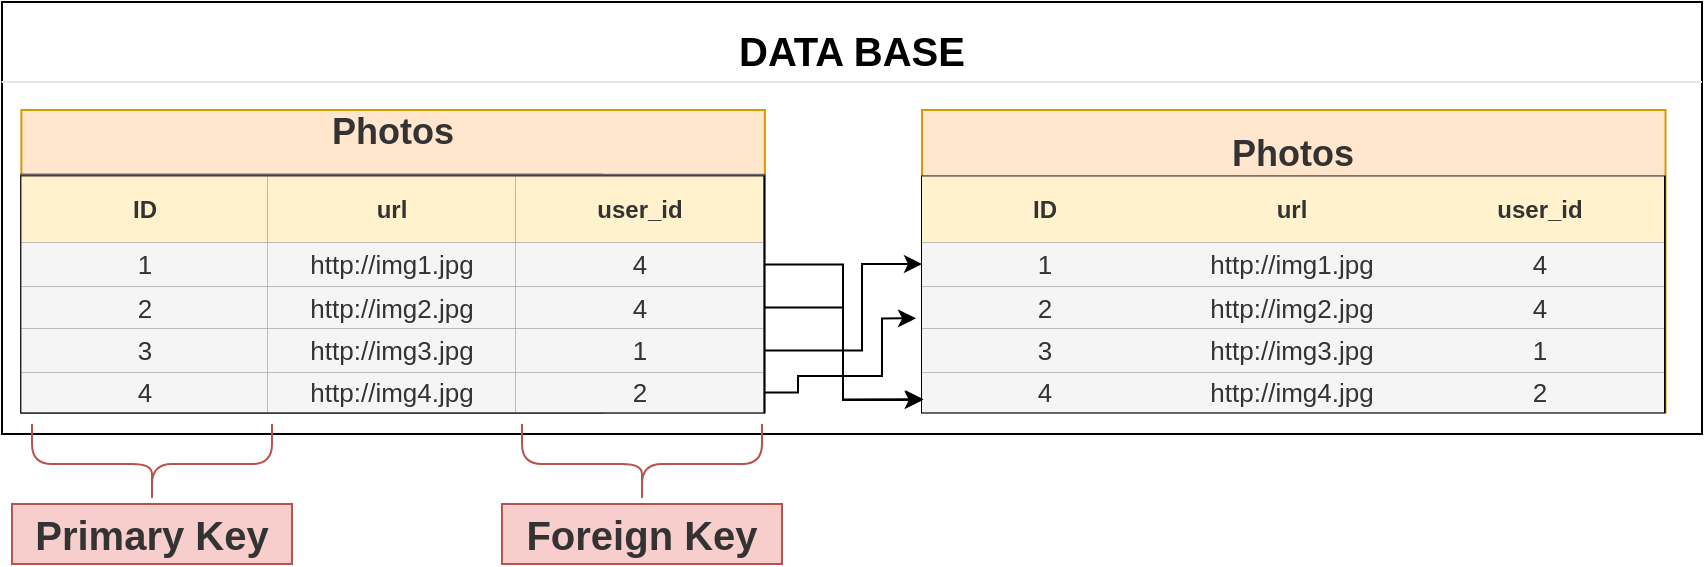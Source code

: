 <mxfile>
    <diagram id="JM0SVlIy92VFg0qSK91R" name="Page-1">
        <mxGraphModel dx="273" dy="327" grid="0" gridSize="10" guides="1" tooltips="1" connect="1" arrows="1" fold="1" page="1" pageScale="1" pageWidth="850" pageHeight="1100" math="0" shadow="0">
            <root>
                <mxCell id="0"/>
                <mxCell id="1" parent="0"/>
                <mxCell id="99" value="" style="group" parent="1" vertex="1" connectable="0">
                    <mxGeometry x="420" y="119" width="850" height="216" as="geometry"/>
                </mxCell>
                <mxCell id="100" value="" style="rounded=0;whiteSpace=wrap;html=1;" parent="99" vertex="1">
                    <mxGeometry width="850" height="216" as="geometry"/>
                </mxCell>
                <mxCell id="102" value="DATA BASE" style="text;html=1;strokeColor=none;fillColor=none;align=center;verticalAlign=middle;whiteSpace=wrap;rounded=0;labelBackgroundColor=none;labelBorderColor=none;fontSize=20;fontStyle=1" parent="99" vertex="1">
                    <mxGeometry x="357.232" y="12.96" width="135.539" height="21.6" as="geometry"/>
                </mxCell>
                <mxCell id="103" value="" style="rounded=0;whiteSpace=wrap;html=1;labelBackgroundColor=none;fontSize=16;align=center;fillColor=#ffe6cc;strokeColor=#d79b00;" parent="99" vertex="1">
                    <mxGeometry x="9.681" y="54" width="371.765" height="151.2" as="geometry"/>
                </mxCell>
                <mxCell id="104" value="" style="rounded=0;whiteSpace=wrap;html=1;labelBackgroundColor=none;fontSize=16;align=center;" parent="99" vertex="1">
                    <mxGeometry x="9.681" y="86.4" width="290.441" height="118.8" as="geometry"/>
                </mxCell>
                <mxCell id="105" value="Photos" style="text;html=1;strokeColor=none;fillColor=none;align=center;verticalAlign=middle;whiteSpace=wrap;rounded=0;labelBackgroundColor=none;fontSize=18;fontColor=#333333;fontStyle=1" parent="99" vertex="1">
                    <mxGeometry x="156.835" y="54" width="77.451" height="21.6" as="geometry"/>
                </mxCell>
                <mxCell id="106" value="" style="rounded=0;whiteSpace=wrap;html=1;labelBackgroundColor=none;fontSize=16;fontColor=#333333;strokeColor=#666666;align=center;fillColor=#f5f5f5;" parent="99" vertex="1">
                    <mxGeometry x="9.681" y="86.4" width="371.765" height="118.8" as="geometry"/>
                </mxCell>
                <mxCell id="63" value="" style="shape=table;startSize=0;container=1;collapsible=0;childLayout=tableLayout;" parent="99" vertex="1">
                    <mxGeometry x="9.68" y="87.2" width="371.32" height="118" as="geometry"/>
                </mxCell>
                <mxCell id="64" value="" style="shape=partialRectangle;collapsible=0;dropTarget=0;pointerEvents=0;fillColor=none;top=0;left=0;bottom=0;right=0;points=[[0,0.5],[1,0.5]];portConstraint=eastwest;" parent="63" vertex="1">
                    <mxGeometry width="371.32" height="33" as="geometry"/>
                </mxCell>
                <mxCell id="65" value="ID" style="shape=partialRectangle;html=1;whiteSpace=wrap;connectable=0;overflow=hidden;fillColor=#fff2cc;top=0;left=0;bottom=0;right=0;strokeColor=#d6b656;fontColor=#333333;fontStyle=1" parent="64" vertex="1">
                    <mxGeometry width="123" height="33" as="geometry"/>
                </mxCell>
                <mxCell id="66" value="url" style="shape=partialRectangle;html=1;whiteSpace=wrap;connectable=0;overflow=hidden;fillColor=#fff2cc;top=0;left=0;bottom=0;right=0;strokeColor=#d6b656;fontColor=#333333;fontStyle=1" parent="64" vertex="1">
                    <mxGeometry x="123" width="124" height="33" as="geometry"/>
                </mxCell>
                <mxCell id="67" value="user_id" style="shape=partialRectangle;html=1;whiteSpace=wrap;connectable=0;overflow=hidden;fillColor=#fff2cc;top=0;left=0;bottom=0;right=0;strokeColor=#d6b656;fontColor=#333333;fontStyle=1" parent="64" vertex="1">
                    <mxGeometry x="247" width="124" height="33" as="geometry"/>
                </mxCell>
                <mxCell id="68" value="" style="shape=partialRectangle;collapsible=0;dropTarget=0;pointerEvents=0;fillColor=none;top=0;left=0;bottom=0;right=0;points=[[0,0.5],[1,0.5]];portConstraint=eastwest;fontSize=13;" parent="63" vertex="1">
                    <mxGeometry y="33" width="371.32" height="22" as="geometry"/>
                </mxCell>
                <mxCell id="69" value="1" style="shape=partialRectangle;html=1;whiteSpace=wrap;connectable=0;overflow=hidden;fillColor=#f5f5f5;top=0;left=0;bottom=0;right=0;fontColor=#333333;strokeColor=#666666;fontSize=13;" parent="68" vertex="1">
                    <mxGeometry width="123" height="22" as="geometry"/>
                </mxCell>
                <mxCell id="70" value="http://img1.jpg" style="shape=partialRectangle;html=1;whiteSpace=wrap;connectable=0;overflow=hidden;fillColor=#f5f5f5;top=0;left=0;bottom=0;right=0;fontColor=#333333;strokeColor=#666666;fontSize=13;" parent="68" vertex="1">
                    <mxGeometry x="123" width="124" height="22" as="geometry"/>
                </mxCell>
                <mxCell id="71" value="4" style="shape=partialRectangle;html=1;whiteSpace=wrap;connectable=0;overflow=hidden;fillColor=#f5f5f5;top=0;left=0;bottom=0;right=0;fontColor=#333333;strokeColor=#666666;fontSize=13;" parent="68" vertex="1">
                    <mxGeometry x="247" width="124" height="22" as="geometry"/>
                </mxCell>
                <mxCell id="72" value="" style="shape=partialRectangle;collapsible=0;dropTarget=0;pointerEvents=0;fillColor=none;top=0;left=0;bottom=0;right=0;points=[[0,0.5],[1,0.5]];portConstraint=eastwest;fontSize=13;" parent="63" vertex="1">
                    <mxGeometry y="55" width="371.32" height="21" as="geometry"/>
                </mxCell>
                <mxCell id="73" value="2" style="shape=partialRectangle;html=1;whiteSpace=wrap;connectable=0;overflow=hidden;fillColor=#f5f5f5;top=0;left=0;bottom=0;right=0;fontColor=#333333;strokeColor=#666666;fontSize=13;" parent="72" vertex="1">
                    <mxGeometry width="123" height="21" as="geometry"/>
                </mxCell>
                <mxCell id="74" value="http://img2.jpg" style="shape=partialRectangle;html=1;whiteSpace=wrap;connectable=0;overflow=hidden;fillColor=#f5f5f5;top=0;left=0;bottom=0;right=0;fontColor=#333333;strokeColor=#666666;fontSize=13;" parent="72" vertex="1">
                    <mxGeometry x="123" width="124" height="21" as="geometry"/>
                </mxCell>
                <mxCell id="75" value="4" style="shape=partialRectangle;html=1;whiteSpace=wrap;connectable=0;overflow=hidden;fillColor=#f5f5f5;top=0;left=0;bottom=0;right=0;fontColor=#333333;strokeColor=#666666;fontSize=13;" parent="72" vertex="1">
                    <mxGeometry x="247" width="124" height="21" as="geometry"/>
                </mxCell>
                <mxCell id="76" value="" style="shape=partialRectangle;collapsible=0;dropTarget=0;pointerEvents=0;fillColor=none;top=0;left=0;bottom=0;right=0;points=[[0,0.5],[1,0.5]];portConstraint=eastwest;fontSize=13;" parent="63" vertex="1">
                    <mxGeometry y="76" width="371.32" height="22" as="geometry"/>
                </mxCell>
                <mxCell id="77" value="3" style="shape=partialRectangle;html=1;whiteSpace=wrap;connectable=0;overflow=hidden;fillColor=#f5f5f5;top=0;left=0;bottom=0;right=0;fontColor=#333333;strokeColor=#666666;fontSize=13;" parent="76" vertex="1">
                    <mxGeometry width="123" height="22" as="geometry"/>
                </mxCell>
                <mxCell id="78" value="&lt;span style=&quot;font-size: 13px;&quot;&gt;http://img3.jpg&lt;/span&gt;" style="shape=partialRectangle;html=1;whiteSpace=wrap;connectable=0;overflow=hidden;fillColor=#f5f5f5;top=0;left=0;bottom=0;right=0;fontColor=#333333;strokeColor=#666666;fontSize=13;" parent="76" vertex="1">
                    <mxGeometry x="123" width="124" height="22" as="geometry"/>
                </mxCell>
                <mxCell id="79" value="1" style="shape=partialRectangle;html=1;whiteSpace=wrap;connectable=0;overflow=hidden;fillColor=#f5f5f5;top=0;left=0;bottom=0;right=0;fontColor=#333333;strokeColor=#666666;fontSize=13;" parent="76" vertex="1">
                    <mxGeometry x="247" width="124" height="22" as="geometry"/>
                </mxCell>
                <mxCell id="80" value="" style="shape=partialRectangle;collapsible=0;dropTarget=0;pointerEvents=0;fillColor=none;top=0;left=0;bottom=0;right=0;points=[[0,0.5],[1,0.5]];portConstraint=eastwest;fontSize=13;" parent="63" vertex="1">
                    <mxGeometry y="98" width="371.32" height="20" as="geometry"/>
                </mxCell>
                <mxCell id="81" value="4" style="shape=partialRectangle;html=1;whiteSpace=wrap;connectable=0;overflow=hidden;fillColor=#f5f5f5;top=0;left=0;bottom=0;right=0;fontColor=#333333;strokeColor=#666666;fontSize=13;" parent="80" vertex="1">
                    <mxGeometry width="123" height="20" as="geometry"/>
                </mxCell>
                <mxCell id="82" value="&lt;span style=&quot;font-size: 13px;&quot;&gt;http://img4.jpg&lt;/span&gt;" style="shape=partialRectangle;html=1;whiteSpace=wrap;connectable=0;overflow=hidden;fillColor=#f5f5f5;top=0;left=0;bottom=0;right=0;fontColor=#333333;strokeColor=#666666;fontSize=13;" parent="80" vertex="1">
                    <mxGeometry x="123" width="124" height="20" as="geometry"/>
                </mxCell>
                <mxCell id="83" value="2" style="shape=partialRectangle;html=1;whiteSpace=wrap;connectable=0;overflow=hidden;fillColor=#f5f5f5;top=0;left=0;bottom=0;right=0;fontColor=#333333;strokeColor=#666666;fontSize=13;" parent="80" vertex="1">
                    <mxGeometry x="247" width="124" height="20" as="geometry"/>
                </mxCell>
                <mxCell id="101" value="" style="endArrow=none;html=1;rounded=0;strokeColor=#E6E6E6;" parent="99" edge="1">
                    <mxGeometry width="50" height="50" relative="1" as="geometry">
                        <mxPoint x="-0.22" y="40" as="sourcePoint"/>
                        <mxPoint x="850" y="40" as="targetPoint"/>
                    </mxGeometry>
                </mxCell>
                <mxCell id="119" value="" style="rounded=0;whiteSpace=wrap;html=1;labelBackgroundColor=none;fontSize=16;align=center;fillColor=#ffe6cc;strokeColor=#d79b00;" parent="99" vertex="1">
                    <mxGeometry x="460.001" y="54" width="371.765" height="151.2" as="geometry"/>
                </mxCell>
                <mxCell id="120" value="" style="shape=table;startSize=0;container=1;collapsible=0;childLayout=tableLayout;" parent="99" vertex="1">
                    <mxGeometry x="460" y="87.2" width="371.32" height="118" as="geometry"/>
                </mxCell>
                <mxCell id="121" value="" style="shape=partialRectangle;collapsible=0;dropTarget=0;pointerEvents=0;fillColor=none;top=0;left=0;bottom=0;right=0;points=[[0,0.5],[1,0.5]];portConstraint=eastwest;" parent="120" vertex="1">
                    <mxGeometry width="371.32" height="33" as="geometry"/>
                </mxCell>
                <mxCell id="122" value="ID" style="shape=partialRectangle;html=1;whiteSpace=wrap;connectable=0;overflow=hidden;fillColor=#fff2cc;top=0;left=0;bottom=0;right=0;strokeColor=#d6b656;fontColor=#333333;fontStyle=1" parent="121" vertex="1">
                    <mxGeometry width="123" height="33" as="geometry"/>
                </mxCell>
                <mxCell id="123" value="url" style="shape=partialRectangle;html=1;whiteSpace=wrap;connectable=0;overflow=hidden;fillColor=#fff2cc;top=0;left=0;bottom=0;right=0;strokeColor=#d6b656;fontColor=#333333;fontStyle=1" parent="121" vertex="1">
                    <mxGeometry x="123" width="124" height="33" as="geometry"/>
                </mxCell>
                <mxCell id="124" value="user_id" style="shape=partialRectangle;html=1;whiteSpace=wrap;connectable=0;overflow=hidden;fillColor=#fff2cc;top=0;left=0;bottom=0;right=0;strokeColor=#d6b656;fontColor=#333333;fontStyle=1" parent="121" vertex="1">
                    <mxGeometry x="247" width="124" height="33" as="geometry"/>
                </mxCell>
                <mxCell id="125" value="" style="shape=partialRectangle;collapsible=0;dropTarget=0;pointerEvents=0;fillColor=none;top=0;left=0;bottom=0;right=0;points=[[0,0.5],[1,0.5]];portConstraint=eastwest;fontSize=13;" parent="120" vertex="1">
                    <mxGeometry y="33" width="371.32" height="22" as="geometry"/>
                </mxCell>
                <mxCell id="126" value="1" style="shape=partialRectangle;html=1;whiteSpace=wrap;connectable=0;overflow=hidden;fillColor=#f5f5f5;top=0;left=0;bottom=0;right=0;fontColor=#333333;strokeColor=#666666;fontSize=13;" parent="125" vertex="1">
                    <mxGeometry width="123" height="22" as="geometry"/>
                </mxCell>
                <mxCell id="127" value="http://img1.jpg" style="shape=partialRectangle;html=1;whiteSpace=wrap;connectable=0;overflow=hidden;fillColor=#f5f5f5;top=0;left=0;bottom=0;right=0;fontColor=#333333;strokeColor=#666666;fontSize=13;" parent="125" vertex="1">
                    <mxGeometry x="123" width="124" height="22" as="geometry"/>
                </mxCell>
                <mxCell id="128" value="4" style="shape=partialRectangle;html=1;whiteSpace=wrap;connectable=0;overflow=hidden;fillColor=#f5f5f5;top=0;left=0;bottom=0;right=0;fontColor=#333333;strokeColor=#666666;fontSize=13;" parent="125" vertex="1">
                    <mxGeometry x="247" width="124" height="22" as="geometry"/>
                </mxCell>
                <mxCell id="129" value="" style="shape=partialRectangle;collapsible=0;dropTarget=0;pointerEvents=0;fillColor=none;top=0;left=0;bottom=0;right=0;points=[[0,0.5],[1,0.5]];portConstraint=eastwest;fontSize=13;" parent="120" vertex="1">
                    <mxGeometry y="55" width="371.32" height="21" as="geometry"/>
                </mxCell>
                <mxCell id="130" value="2" style="shape=partialRectangle;html=1;whiteSpace=wrap;connectable=0;overflow=hidden;fillColor=#f5f5f5;top=0;left=0;bottom=0;right=0;fontColor=#333333;strokeColor=#666666;fontSize=13;" parent="129" vertex="1">
                    <mxGeometry width="123" height="21" as="geometry"/>
                </mxCell>
                <mxCell id="131" value="http://img2.jpg" style="shape=partialRectangle;html=1;whiteSpace=wrap;connectable=0;overflow=hidden;fillColor=#f5f5f5;top=0;left=0;bottom=0;right=0;fontColor=#333333;strokeColor=#666666;fontSize=13;" parent="129" vertex="1">
                    <mxGeometry x="123" width="124" height="21" as="geometry"/>
                </mxCell>
                <mxCell id="132" value="4" style="shape=partialRectangle;html=1;whiteSpace=wrap;connectable=0;overflow=hidden;fillColor=#f5f5f5;top=0;left=0;bottom=0;right=0;fontColor=#333333;strokeColor=#666666;fontSize=13;" parent="129" vertex="1">
                    <mxGeometry x="247" width="124" height="21" as="geometry"/>
                </mxCell>
                <mxCell id="133" value="" style="shape=partialRectangle;collapsible=0;dropTarget=0;pointerEvents=0;fillColor=none;top=0;left=0;bottom=0;right=0;points=[[0,0.5],[1,0.5]];portConstraint=eastwest;fontSize=13;" parent="120" vertex="1">
                    <mxGeometry y="76" width="371.32" height="22" as="geometry"/>
                </mxCell>
                <mxCell id="134" value="3" style="shape=partialRectangle;html=1;whiteSpace=wrap;connectable=0;overflow=hidden;fillColor=#f5f5f5;top=0;left=0;bottom=0;right=0;fontColor=#333333;strokeColor=#666666;fontSize=13;" parent="133" vertex="1">
                    <mxGeometry width="123" height="22" as="geometry"/>
                </mxCell>
                <mxCell id="135" value="&lt;span style=&quot;font-size: 13px;&quot;&gt;http://img3.jpg&lt;/span&gt;" style="shape=partialRectangle;html=1;whiteSpace=wrap;connectable=0;overflow=hidden;fillColor=#f5f5f5;top=0;left=0;bottom=0;right=0;fontColor=#333333;strokeColor=#666666;fontSize=13;" parent="133" vertex="1">
                    <mxGeometry x="123" width="124" height="22" as="geometry"/>
                </mxCell>
                <mxCell id="136" value="1" style="shape=partialRectangle;html=1;whiteSpace=wrap;connectable=0;overflow=hidden;fillColor=#f5f5f5;top=0;left=0;bottom=0;right=0;fontColor=#333333;strokeColor=#666666;fontSize=13;" parent="133" vertex="1">
                    <mxGeometry x="247" width="124" height="22" as="geometry"/>
                </mxCell>
                <mxCell id="137" value="" style="shape=partialRectangle;collapsible=0;dropTarget=0;pointerEvents=0;fillColor=none;top=0;left=0;bottom=0;right=0;points=[[0,0.5],[1,0.5]];portConstraint=eastwest;fontSize=13;" parent="120" vertex="1">
                    <mxGeometry y="98" width="371.32" height="20" as="geometry"/>
                </mxCell>
                <mxCell id="138" value="4" style="shape=partialRectangle;html=1;whiteSpace=wrap;connectable=0;overflow=hidden;fillColor=#f5f5f5;top=0;left=0;bottom=0;right=0;fontColor=#333333;strokeColor=#666666;fontSize=13;" parent="137" vertex="1">
                    <mxGeometry width="123" height="20" as="geometry"/>
                </mxCell>
                <mxCell id="139" value="&lt;span style=&quot;font-size: 13px;&quot;&gt;http://img4.jpg&lt;/span&gt;" style="shape=partialRectangle;html=1;whiteSpace=wrap;connectable=0;overflow=hidden;fillColor=#f5f5f5;top=0;left=0;bottom=0;right=0;fontColor=#333333;strokeColor=#666666;fontSize=13;" parent="137" vertex="1">
                    <mxGeometry x="123" width="124" height="20" as="geometry"/>
                </mxCell>
                <mxCell id="140" value="2" style="shape=partialRectangle;html=1;whiteSpace=wrap;connectable=0;overflow=hidden;fillColor=#f5f5f5;top=0;left=0;bottom=0;right=0;fontColor=#333333;strokeColor=#666666;fontSize=13;" parent="137" vertex="1">
                    <mxGeometry x="247" width="124" height="20" as="geometry"/>
                </mxCell>
                <mxCell id="192" value="Photos" style="text;html=1;strokeColor=none;fillColor=none;align=center;verticalAlign=middle;whiteSpace=wrap;rounded=0;labelBackgroundColor=none;fontSize=18;fontColor=#333333;fontStyle=1" parent="99" vertex="1">
                    <mxGeometry x="606.935" y="64.8" width="77.451" height="21.6" as="geometry"/>
                </mxCell>
                <mxCell id="193" style="edgeStyle=orthogonalEdgeStyle;rounded=0;orthogonalLoop=1;jettySize=auto;html=1;exitX=1;exitY=0.5;exitDx=0;exitDy=0;fontSize=20;fontColor=#333333;entryX=0.001;entryY=0.69;entryDx=0;entryDy=0;entryPerimeter=0;" parent="99" source="68" target="137" edge="1">
                    <mxGeometry relative="1" as="geometry"/>
                </mxCell>
                <mxCell id="195" style="edgeStyle=orthogonalEdgeStyle;rounded=0;orthogonalLoop=1;jettySize=auto;html=1;entryX=0.002;entryY=0.673;entryDx=0;entryDy=0;entryPerimeter=0;fontSize=20;fontColor=#333333;" parent="99" source="72" target="137" edge="1">
                    <mxGeometry relative="1" as="geometry"/>
                </mxCell>
                <mxCell id="196" style="edgeStyle=orthogonalEdgeStyle;rounded=0;orthogonalLoop=1;jettySize=auto;html=1;fontSize=20;fontColor=#333333;" parent="99" source="76" target="125" edge="1">
                    <mxGeometry relative="1" as="geometry">
                        <Array as="points">
                            <mxPoint x="430" y="174"/>
                            <mxPoint x="430" y="131"/>
                        </Array>
                    </mxGeometry>
                </mxCell>
                <mxCell id="197" style="edgeStyle=orthogonalEdgeStyle;rounded=0;orthogonalLoop=1;jettySize=auto;html=1;fontSize=20;fontColor=#333333;entryX=-0.008;entryY=0.76;entryDx=0;entryDy=0;entryPerimeter=0;exitX=1;exitY=0.5;exitDx=0;exitDy=0;" parent="99" source="80" target="129" edge="1">
                    <mxGeometry relative="1" as="geometry">
                        <Array as="points">
                            <mxPoint x="398" y="195"/>
                            <mxPoint x="398" y="187"/>
                            <mxPoint x="440" y="187"/>
                            <mxPoint x="440" y="158"/>
                        </Array>
                    </mxGeometry>
                </mxCell>
                <mxCell id="199" value="" style="shape=curlyBracket;whiteSpace=wrap;html=1;rounded=1;flipH=1;fontSize=20;strokeColor=#b85450;fillColor=#f8cecc;rotation=90;" parent="1" vertex="1">
                    <mxGeometry x="720" y="290" width="40" height="120" as="geometry"/>
                </mxCell>
                <mxCell id="201" value="&lt;font color=&quot;#333333&quot;&gt;&lt;b&gt;Foreign Key&lt;/b&gt;&lt;/font&gt;" style="rounded=0;whiteSpace=wrap;html=1;fontSize=20;strokeColor=#b85450;fillColor=#f8cecc;" parent="1" vertex="1">
                    <mxGeometry x="670" y="370" width="140" height="30" as="geometry"/>
                </mxCell>
                <mxCell id="202" value="" style="shape=curlyBracket;whiteSpace=wrap;html=1;rounded=1;flipH=1;fontSize=20;strokeColor=#b85450;fillColor=#f8cecc;rotation=90;" parent="1" vertex="1">
                    <mxGeometry x="475" y="290" width="40" height="120" as="geometry"/>
                </mxCell>
                <mxCell id="203" value="&lt;font color=&quot;#333333&quot;&gt;&lt;b&gt;Primary Key&lt;/b&gt;&lt;/font&gt;" style="rounded=0;whiteSpace=wrap;html=1;fontSize=20;strokeColor=#b85450;fillColor=#f8cecc;" parent="1" vertex="1">
                    <mxGeometry x="425" y="370" width="140" height="30" as="geometry"/>
                </mxCell>
            </root>
        </mxGraphModel>
    </diagram>
</mxfile>